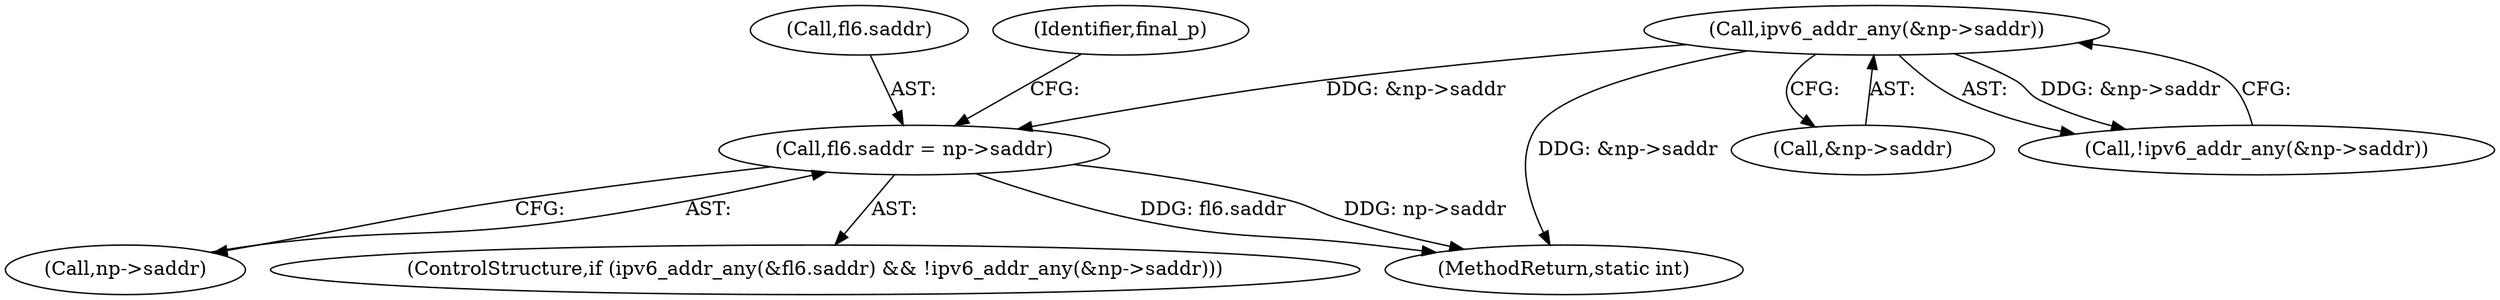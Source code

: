 digraph "0_linux_45f6fad84cc305103b28d73482b344d7f5b76f39_13@pointer" {
"1000532" [label="(Call,fl6.saddr = np->saddr)"];
"1000527" [label="(Call,ipv6_addr_any(&np->saddr))"];
"1000533" [label="(Call,fl6.saddr)"];
"1000527" [label="(Call,ipv6_addr_any(&np->saddr))"];
"1000528" [label="(Call,&np->saddr)"];
"1000536" [label="(Call,np->saddr)"];
"1000540" [label="(Identifier,final_p)"];
"1000519" [label="(ControlStructure,if (ipv6_addr_any(&fl6.saddr) && !ipv6_addr_any(&np->saddr)))"];
"1000532" [label="(Call,fl6.saddr = np->saddr)"];
"1000526" [label="(Call,!ipv6_addr_any(&np->saddr))"];
"1000738" [label="(MethodReturn,static int)"];
"1000532" -> "1000519"  [label="AST: "];
"1000532" -> "1000536"  [label="CFG: "];
"1000533" -> "1000532"  [label="AST: "];
"1000536" -> "1000532"  [label="AST: "];
"1000540" -> "1000532"  [label="CFG: "];
"1000532" -> "1000738"  [label="DDG: fl6.saddr"];
"1000532" -> "1000738"  [label="DDG: np->saddr"];
"1000527" -> "1000532"  [label="DDG: &np->saddr"];
"1000527" -> "1000526"  [label="AST: "];
"1000527" -> "1000528"  [label="CFG: "];
"1000528" -> "1000527"  [label="AST: "];
"1000526" -> "1000527"  [label="CFG: "];
"1000527" -> "1000738"  [label="DDG: &np->saddr"];
"1000527" -> "1000526"  [label="DDG: &np->saddr"];
}
